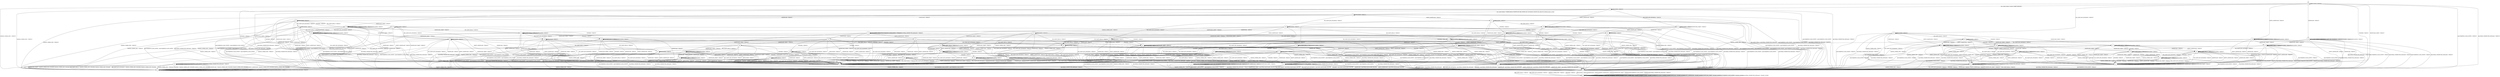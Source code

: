 digraph g {

	s0 [shape="circle" label="s0"];
	s1 [shape="circle" label="s1"];
	s2 [shape="circle" label="s2"];
	s3 [shape="circle" label="s3"];
	s4 [shape="circle" label="s4"];
	s5 [shape="circle" label="s5"];
	s6 [shape="circle" label="s6"];
	s7 [shape="circle" label="s7"];
	s8 [shape="circle" label="s8"];
	s9 [shape="circle" label="s9"];
	s10 [shape="circle" label="s10"];
	s11 [shape="circle" label="s11"];
	s12 [shape="circle" label="s12"];
	s13 [shape="circle" label="s13"];
	s14 [shape="circle" label="s14"];
	s15 [shape="circle" label="s15"];
	s16 [shape="circle" label="s16"];
	s17 [shape="circle" label="s17"];
	s18 [shape="circle" label="s18"];
	s19 [shape="circle" label="s19"];
	s20 [shape="circle" label="s20"];
	s21 [shape="circle" label="s21"];
	s22 [shape="circle" label="s22"];
	s23 [shape="circle" label="s23"];
	s24 [shape="circle" label="s24"];
	s25 [shape="circle" label="s25"];
	s26 [shape="circle" label="s26"];
	s27 [shape="circle" label="s27"];
	s28 [shape="circle" label="s28"];
	s29 [shape="circle" label="s29"];
	s30 [shape="circle" label="s30"];
	s31 [shape="circle" label="s31"];
	s32 [shape="circle" label="s32"];
	s33 [shape="circle" label="s33"];
	s34 [shape="circle" label="s34"];
	s35 [shape="circle" label="s35"];
	s36 [shape="circle" label="s36"];
	s37 [shape="circle" label="s37"];
	s38 [shape="circle" label="s38"];
	s39 [shape="circle" label="s39"];
	s40 [shape="circle" label="s40"];
	s41 [shape="circle" label="s41"];
	s42 [shape="circle" label="s42"];
	s43 [shape="circle" label="s43"];
	s44 [shape="circle" label="s44"];
	s45 [shape="circle" label="s45"];
	s46 [shape="circle" label="s46"];
	s47 [shape="circle" label="s47"];
	s48 [shape="circle" label="s48"];
	s49 [shape="circle" label="s49"];
	s50 [shape="circle" label="s50"];
	s51 [shape="circle" label="s51"];
	s52 [shape="circle" label="s52"];
	s53 [shape="circle" label="s53"];
	s54 [shape="circle" label="s54"];
	s55 [shape="circle" label="s55"];
	s56 [shape="circle" label="s56"];
	s57 [shape="circle" label="s57"];
	s58 [shape="circle" label="s58"];
	s59 [shape="circle" label="s59"];
	s60 [shape="circle" label="s60"];
	s61 [shape="circle" label="s61"];
	s62 [shape="circle" label="s62"];
	s63 [shape="circle" label="s63"];
	s0 -> s2 [label="DH_CLIENT_HELLO / HELLO_VERIFY_REQUEST"];
	s0 -> s26 [label="DH_CLIENT_KEY_EXCHANGE / TIMEOUT"];
	s0 -> s1 [label="CHANGE_CIPHER_SPEC / TIMEOUT"];
	s0 -> s19 [label="FINISHED / TIMEOUT"];
	s0 -> s0 [label="APPLICATION / TIMEOUT"];
	s0 -> s35 [label="CERTIFICATE / TIMEOUT"];
	s0 -> s30 [label="EMPTY_CERTIFICATE / TIMEOUT"];
	s0 -> s19 [label="CERTIFICATE_VERIFY / TIMEOUT"];
	s0 -> s5 [label="Alert(WARNING,CLOSE_NOTIFY) / TIMEOUT"];
	s0 -> s5 [label="Alert(FATAL,UNEXPECTED_MESSAGE) / TIMEOUT"];
	s1 -> s1 [label="DH_CLIENT_HELLO / TIMEOUT"];
	s1 -> s1 [label="DH_CLIENT_KEY_EXCHANGE / TIMEOUT"];
	s1 -> s1 [label="CHANGE_CIPHER_SPEC / TIMEOUT"];
	s1 -> s1 [label="FINISHED / TIMEOUT"];
	s1 -> s1 [label="APPLICATION / TIMEOUT"];
	s1 -> s1 [label="CERTIFICATE / TIMEOUT"];
	s1 -> s1 [label="EMPTY_CERTIFICATE / TIMEOUT"];
	s1 -> s1 [label="CERTIFICATE_VERIFY / TIMEOUT"];
	s1 -> s1 [label="Alert(WARNING,CLOSE_NOTIFY) / TIMEOUT"];
	s1 -> s1 [label="Alert(FATAL,UNEXPECTED_MESSAGE) / TIMEOUT"];
	s2 -> s3 [label="DH_CLIENT_HELLO / SERVER_HELLO,CERTIFICATE,DHE_SERVER_KEY_EXCHANGE,CERTIFICATE_REQUEST,SERVER_HELLO_DONE"];
	s2 -> s22 [label="DH_CLIENT_KEY_EXCHANGE / TIMEOUT"];
	s2 -> s1 [label="CHANGE_CIPHER_SPEC / TIMEOUT"];
	s2 -> s4 [label="FINISHED / TIMEOUT"];
	s2 -> s2 [label="APPLICATION / TIMEOUT"];
	s2 -> s24 [label="CERTIFICATE / TIMEOUT"];
	s2 -> s16 [label="EMPTY_CERTIFICATE / TIMEOUT"];
	s2 -> s4 [label="CERTIFICATE_VERIFY / TIMEOUT"];
	s2 -> s5 [label="Alert(WARNING,CLOSE_NOTIFY) / Alert(WARNING,CLOSE_NOTIFY)"];
	s2 -> s5 [label="Alert(FATAL,UNEXPECTED_MESSAGE) / TIMEOUT"];
	s3 -> s5 [label="DH_CLIENT_HELLO / Alert(FATAL,UNEXPECTED_MESSAGE)"];
	s3 -> s20 [label="DH_CLIENT_KEY_EXCHANGE / TIMEOUT"];
	s3 -> s1 [label="CHANGE_CIPHER_SPEC / TIMEOUT"];
	s3 -> s4 [label="FINISHED / TIMEOUT"];
	s3 -> s3 [label="APPLICATION / TIMEOUT"];
	s3 -> s7 [label="CERTIFICATE / TIMEOUT"];
	s3 -> s11 [label="EMPTY_CERTIFICATE / TIMEOUT"];
	s3 -> s4 [label="CERTIFICATE_VERIFY / TIMEOUT"];
	s3 -> s5 [label="Alert(WARNING,CLOSE_NOTIFY) / Alert(WARNING,CLOSE_NOTIFY)"];
	s3 -> s5 [label="Alert(FATAL,UNEXPECTED_MESSAGE) / TIMEOUT"];
	s4 -> s4 [label="DH_CLIENT_HELLO / TIMEOUT"];
	s4 -> s4 [label="DH_CLIENT_KEY_EXCHANGE / TIMEOUT"];
	s4 -> s1 [label="CHANGE_CIPHER_SPEC / TIMEOUT"];
	s4 -> s4 [label="FINISHED / TIMEOUT"];
	s4 -> s4 [label="APPLICATION / TIMEOUT"];
	s4 -> s4 [label="CERTIFICATE / TIMEOUT"];
	s4 -> s4 [label="EMPTY_CERTIFICATE / TIMEOUT"];
	s4 -> s4 [label="CERTIFICATE_VERIFY / TIMEOUT"];
	s4 -> s5 [label="Alert(WARNING,CLOSE_NOTIFY) / Alert(WARNING,CLOSE_NOTIFY)"];
	s4 -> s5 [label="Alert(FATAL,UNEXPECTED_MESSAGE) / TIMEOUT"];
	s5 -> s6 [label="DH_CLIENT_HELLO / TIMEOUT"];
	s5 -> s6 [label="DH_CLIENT_KEY_EXCHANGE / TIMEOUT"];
	s5 -> s6 [label="CHANGE_CIPHER_SPEC / TIMEOUT"];
	s5 -> s6 [label="FINISHED / TIMEOUT"];
	s5 -> s6 [label="APPLICATION / TIMEOUT"];
	s5 -> s6 [label="CERTIFICATE / TIMEOUT"];
	s5 -> s6 [label="EMPTY_CERTIFICATE / TIMEOUT"];
	s5 -> s6 [label="CERTIFICATE_VERIFY / TIMEOUT"];
	s5 -> s6 [label="Alert(WARNING,CLOSE_NOTIFY) / TIMEOUT"];
	s5 -> s6 [label="Alert(FATAL,UNEXPECTED_MESSAGE) / TIMEOUT"];
	s6 -> s6 [label="DH_CLIENT_HELLO / SOCKET_CLOSED"];
	s6 -> s6 [label="DH_CLIENT_KEY_EXCHANGE / SOCKET_CLOSED"];
	s6 -> s6 [label="CHANGE_CIPHER_SPEC / SOCKET_CLOSED"];
	s6 -> s6 [label="FINISHED / SOCKET_CLOSED"];
	s6 -> s6 [label="APPLICATION / SOCKET_CLOSED"];
	s6 -> s6 [label="CERTIFICATE / SOCKET_CLOSED"];
	s6 -> s6 [label="EMPTY_CERTIFICATE / SOCKET_CLOSED"];
	s6 -> s6 [label="CERTIFICATE_VERIFY / SOCKET_CLOSED"];
	s6 -> s6 [label="Alert(WARNING,CLOSE_NOTIFY) / SOCKET_CLOSED"];
	s6 -> s6 [label="Alert(FATAL,UNEXPECTED_MESSAGE) / SOCKET_CLOSED"];
	s7 -> s24 [label="DH_CLIENT_HELLO / TIMEOUT"];
	s7 -> s8 [label="DH_CLIENT_KEY_EXCHANGE / TIMEOUT"];
	s7 -> s1 [label="CHANGE_CIPHER_SPEC / TIMEOUT"];
	s7 -> s24 [label="FINISHED / TIMEOUT"];
	s7 -> s7 [label="APPLICATION / TIMEOUT"];
	s7 -> s4 [label="CERTIFICATE / TIMEOUT"];
	s7 -> s4 [label="EMPTY_CERTIFICATE / TIMEOUT"];
	s7 -> s18 [label="CERTIFICATE_VERIFY / TIMEOUT"];
	s7 -> s5 [label="Alert(WARNING,CLOSE_NOTIFY) / Alert(WARNING,CLOSE_NOTIFY)"];
	s7 -> s5 [label="Alert(FATAL,UNEXPECTED_MESSAGE) / TIMEOUT"];
	s8 -> s25 [label="DH_CLIENT_HELLO / TIMEOUT"];
	s8 -> s4 [label="DH_CLIENT_KEY_EXCHANGE / TIMEOUT"];
	s8 -> s1 [label="CHANGE_CIPHER_SPEC / TIMEOUT"];
	s8 -> s25 [label="FINISHED / TIMEOUT"];
	s8 -> s8 [label="APPLICATION / TIMEOUT"];
	s8 -> s4 [label="CERTIFICATE / TIMEOUT"];
	s8 -> s4 [label="EMPTY_CERTIFICATE / TIMEOUT"];
	s8 -> s9 [label="CERTIFICATE_VERIFY / TIMEOUT"];
	s8 -> s5 [label="Alert(WARNING,CLOSE_NOTIFY) / Alert(WARNING,CLOSE_NOTIFY)"];
	s8 -> s5 [label="Alert(FATAL,UNEXPECTED_MESSAGE) / TIMEOUT"];
	s9 -> s17 [label="DH_CLIENT_HELLO / TIMEOUT"];
	s9 -> s4 [label="DH_CLIENT_KEY_EXCHANGE / TIMEOUT"];
	s9 -> s10 [label="CHANGE_CIPHER_SPEC / TIMEOUT"];
	s9 -> s49 [label="FINISHED / TIMEOUT"];
	s9 -> s9 [label="APPLICATION / TIMEOUT"];
	s9 -> s4 [label="CERTIFICATE / TIMEOUT"];
	s9 -> s4 [label="EMPTY_CERTIFICATE / TIMEOUT"];
	s9 -> s4 [label="CERTIFICATE_VERIFY / TIMEOUT"];
	s9 -> s5 [label="Alert(WARNING,CLOSE_NOTIFY) / Alert(WARNING,CLOSE_NOTIFY)"];
	s9 -> s5 [label="Alert(FATAL,UNEXPECTED_MESSAGE) / TIMEOUT"];
	s10 -> s4 [label="DH_CLIENT_HELLO / TIMEOUT"];
	s10 -> s4 [label="DH_CLIENT_KEY_EXCHANGE / TIMEOUT"];
	s10 -> s1 [label="CHANGE_CIPHER_SPEC / TIMEOUT"];
	s10 -> s15 [label="FINISHED / CHANGE_CIPHER_SPEC,FINISHED,CHANGE_CIPHER_SPEC,FINISHED"];
	s10 -> s10 [label="APPLICATION / TIMEOUT"];
	s10 -> s4 [label="CERTIFICATE / TIMEOUT"];
	s10 -> s4 [label="EMPTY_CERTIFICATE / TIMEOUT"];
	s10 -> s4 [label="CERTIFICATE_VERIFY / TIMEOUT"];
	s10 -> s10 [label="Alert(WARNING,CLOSE_NOTIFY) / TIMEOUT"];
	s10 -> s10 [label="Alert(FATAL,UNEXPECTED_MESSAGE) / TIMEOUT"];
	s11 -> s16 [label="DH_CLIENT_HELLO / TIMEOUT"];
	s11 -> s31 [label="DH_CLIENT_KEY_EXCHANGE / TIMEOUT"];
	s11 -> s14 [label="CHANGE_CIPHER_SPEC / TIMEOUT"];
	s11 -> s39 [label="FINISHED / TIMEOUT"];
	s11 -> s11 [label="APPLICATION / TIMEOUT"];
	s11 -> s4 [label="CERTIFICATE / TIMEOUT"];
	s11 -> s4 [label="EMPTY_CERTIFICATE / TIMEOUT"];
	s11 -> s12 [label="CERTIFICATE_VERIFY / TIMEOUT"];
	s11 -> s5 [label="Alert(WARNING,CLOSE_NOTIFY) / Alert(WARNING,CLOSE_NOTIFY)"];
	s11 -> s5 [label="Alert(FATAL,UNEXPECTED_MESSAGE) / TIMEOUT"];
	s12 -> s12 [label="DH_CLIENT_HELLO / TIMEOUT"];
	s12 -> s61 [label="DH_CLIENT_KEY_EXCHANGE / TIMEOUT"];
	s12 -> s13 [label="CHANGE_CIPHER_SPEC / TIMEOUT"];
	s12 -> s54 [label="FINISHED / TIMEOUT"];
	s12 -> s12 [label="APPLICATION / TIMEOUT"];
	s12 -> s4 [label="CERTIFICATE / TIMEOUT"];
	s12 -> s4 [label="EMPTY_CERTIFICATE / TIMEOUT"];
	s12 -> s4 [label="CERTIFICATE_VERIFY / TIMEOUT"];
	s12 -> s5 [label="Alert(WARNING,CLOSE_NOTIFY) / Alert(WARNING,CLOSE_NOTIFY)"];
	s12 -> s5 [label="Alert(FATAL,UNEXPECTED_MESSAGE) / TIMEOUT"];
	s13 -> s5 [label="DH_CLIENT_HELLO / Alert(FATAL,HANDSHAKE_FAILURE)"];
	s13 -> s5 [label="DH_CLIENT_KEY_EXCHANGE / Alert(FATAL,HANDSHAKE_FAILURE)"];
	s13 -> s1 [label="CHANGE_CIPHER_SPEC / TIMEOUT"];
	s13 -> s5 [label="FINISHED / Alert(FATAL,HANDSHAKE_FAILURE)"];
	s13 -> s13 [label="APPLICATION / TIMEOUT"];
	s13 -> s5 [label="CERTIFICATE / Alert(FATAL,HANDSHAKE_FAILURE)"];
	s13 -> s5 [label="EMPTY_CERTIFICATE / Alert(FATAL,HANDSHAKE_FAILURE)"];
	s13 -> s5 [label="CERTIFICATE_VERIFY / Alert(FATAL,HANDSHAKE_FAILURE)"];
	s13 -> s13 [label="Alert(WARNING,CLOSE_NOTIFY) / TIMEOUT"];
	s13 -> s13 [label="Alert(FATAL,UNEXPECTED_MESSAGE) / TIMEOUT"];
	s14 -> s5 [label="DH_CLIENT_HELLO / Alert(FATAL,UNEXPECTED_MESSAGE)"];
	s14 -> s5 [label="DH_CLIENT_KEY_EXCHANGE / Alert(FATAL,UNEXPECTED_MESSAGE)"];
	s14 -> s1 [label="CHANGE_CIPHER_SPEC / TIMEOUT"];
	s14 -> s5 [label="FINISHED / Alert(FATAL,UNEXPECTED_MESSAGE)"];
	s14 -> s14 [label="APPLICATION / TIMEOUT"];
	s14 -> s5 [label="CERTIFICATE / Alert(FATAL,UNEXPECTED_MESSAGE)"];
	s14 -> s5 [label="EMPTY_CERTIFICATE / Alert(FATAL,UNEXPECTED_MESSAGE)"];
	s14 -> s5 [label="CERTIFICATE_VERIFY / Alert(FATAL,UNEXPECTED_MESSAGE)"];
	s14 -> s14 [label="Alert(WARNING,CLOSE_NOTIFY) / TIMEOUT"];
	s14 -> s14 [label="Alert(FATAL,UNEXPECTED_MESSAGE) / TIMEOUT"];
	s15 -> s15 [label="DH_CLIENT_HELLO / TIMEOUT"];
	s15 -> s15 [label="DH_CLIENT_KEY_EXCHANGE / TIMEOUT"];
	s15 -> s1 [label="CHANGE_CIPHER_SPEC / TIMEOUT"];
	s15 -> s15 [label="FINISHED / TIMEOUT"];
	s15 -> s5 [label="APPLICATION / APPLICATION"];
	s15 -> s15 [label="CERTIFICATE / TIMEOUT"];
	s15 -> s15 [label="EMPTY_CERTIFICATE / TIMEOUT"];
	s15 -> s15 [label="CERTIFICATE_VERIFY / TIMEOUT"];
	s15 -> s5 [label="Alert(WARNING,CLOSE_NOTIFY) / TIMEOUT"];
	s15 -> s5 [label="Alert(FATAL,UNEXPECTED_MESSAGE) / TIMEOUT"];
	s16 -> s16 [label="DH_CLIENT_HELLO / TIMEOUT"];
	s16 -> s52 [label="DH_CLIENT_KEY_EXCHANGE / TIMEOUT"];
	s16 -> s14 [label="CHANGE_CIPHER_SPEC / TIMEOUT"];
	s16 -> s39 [label="FINISHED / TIMEOUT"];
	s16 -> s16 [label="APPLICATION / TIMEOUT"];
	s16 -> s4 [label="CERTIFICATE / TIMEOUT"];
	s16 -> s4 [label="EMPTY_CERTIFICATE / TIMEOUT"];
	s16 -> s42 [label="CERTIFICATE_VERIFY / TIMEOUT"];
	s16 -> s5 [label="Alert(WARNING,CLOSE_NOTIFY) / Alert(WARNING,CLOSE_NOTIFY)"];
	s16 -> s5 [label="Alert(FATAL,UNEXPECTED_MESSAGE) / TIMEOUT"];
	s17 -> s4 [label="DH_CLIENT_HELLO / TIMEOUT"];
	s17 -> s4 [label="DH_CLIENT_KEY_EXCHANGE / TIMEOUT"];
	s17 -> s14 [label="CHANGE_CIPHER_SPEC / TIMEOUT"];
	s17 -> s45 [label="FINISHED / TIMEOUT"];
	s17 -> s17 [label="APPLICATION / TIMEOUT"];
	s17 -> s4 [label="CERTIFICATE / TIMEOUT"];
	s17 -> s4 [label="EMPTY_CERTIFICATE / TIMEOUT"];
	s17 -> s4 [label="CERTIFICATE_VERIFY / TIMEOUT"];
	s17 -> s5 [label="Alert(WARNING,CLOSE_NOTIFY) / Alert(WARNING,CLOSE_NOTIFY)"];
	s17 -> s5 [label="Alert(FATAL,UNEXPECTED_MESSAGE) / TIMEOUT"];
	s18 -> s42 [label="DH_CLIENT_HELLO / TIMEOUT"];
	s18 -> s9 [label="DH_CLIENT_KEY_EXCHANGE / TIMEOUT"];
	s18 -> s14 [label="CHANGE_CIPHER_SPEC / TIMEOUT"];
	s18 -> s63 [label="FINISHED / TIMEOUT"];
	s18 -> s18 [label="APPLICATION / TIMEOUT"];
	s18 -> s4 [label="CERTIFICATE / TIMEOUT"];
	s18 -> s4 [label="EMPTY_CERTIFICATE / TIMEOUT"];
	s18 -> s4 [label="CERTIFICATE_VERIFY / TIMEOUT"];
	s18 -> s5 [label="Alert(WARNING,CLOSE_NOTIFY) / Alert(WARNING,CLOSE_NOTIFY)"];
	s18 -> s5 [label="Alert(FATAL,UNEXPECTED_MESSAGE) / TIMEOUT"];
	s19 -> s19 [label="DH_CLIENT_HELLO / TIMEOUT"];
	s19 -> s19 [label="DH_CLIENT_KEY_EXCHANGE / TIMEOUT"];
	s19 -> s1 [label="CHANGE_CIPHER_SPEC / TIMEOUT"];
	s19 -> s19 [label="FINISHED / TIMEOUT"];
	s19 -> s19 [label="APPLICATION / TIMEOUT"];
	s19 -> s19 [label="CERTIFICATE / TIMEOUT"];
	s19 -> s19 [label="EMPTY_CERTIFICATE / TIMEOUT"];
	s19 -> s19 [label="CERTIFICATE_VERIFY / TIMEOUT"];
	s19 -> s5 [label="Alert(WARNING,CLOSE_NOTIFY) / TIMEOUT"];
	s19 -> s5 [label="Alert(FATAL,UNEXPECTED_MESSAGE) / TIMEOUT"];
	s20 -> s29 [label="DH_CLIENT_HELLO / TIMEOUT"];
	s20 -> s4 [label="DH_CLIENT_KEY_EXCHANGE / TIMEOUT"];
	s20 -> s21 [label="CHANGE_CIPHER_SPEC / TIMEOUT"];
	s20 -> s34 [label="FINISHED / TIMEOUT"];
	s20 -> s20 [label="APPLICATION / TIMEOUT"];
	s20 -> s32 [label="CERTIFICATE / TIMEOUT"];
	s20 -> s31 [label="EMPTY_CERTIFICATE / TIMEOUT"];
	s20 -> s44 [label="CERTIFICATE_VERIFY / TIMEOUT"];
	s20 -> s5 [label="Alert(WARNING,CLOSE_NOTIFY) / Alert(WARNING,CLOSE_NOTIFY)"];
	s20 -> s5 [label="Alert(FATAL,UNEXPECTED_MESSAGE) / TIMEOUT"];
	s21 -> s29 [label="DH_CLIENT_HELLO / TIMEOUT"];
	s21 -> s4 [label="DH_CLIENT_KEY_EXCHANGE / TIMEOUT"];
	s21 -> s1 [label="CHANGE_CIPHER_SPEC / TIMEOUT"];
	s21 -> s15 [label="FINISHED / CHANGE_CIPHER_SPEC,FINISHED,CHANGE_CIPHER_SPEC,FINISHED"];
	s21 -> s21 [label="APPLICATION / TIMEOUT"];
	s21 -> s55 [label="CERTIFICATE / TIMEOUT"];
	s21 -> s33 [label="EMPTY_CERTIFICATE / TIMEOUT"];
	s21 -> s23 [label="CERTIFICATE_VERIFY / TIMEOUT"];
	s21 -> s21 [label="Alert(WARNING,CLOSE_NOTIFY) / TIMEOUT"];
	s21 -> s21 [label="Alert(FATAL,UNEXPECTED_MESSAGE) / TIMEOUT"];
	s22 -> s29 [label="DH_CLIENT_HELLO / TIMEOUT"];
	s22 -> s4 [label="DH_CLIENT_KEY_EXCHANGE / TIMEOUT"];
	s22 -> s14 [label="CHANGE_CIPHER_SPEC / TIMEOUT"];
	s22 -> s34 [label="FINISHED / TIMEOUT"];
	s22 -> s22 [label="APPLICATION / TIMEOUT"];
	s22 -> s52 [label="CERTIFICATE / TIMEOUT"];
	s22 -> s52 [label="EMPTY_CERTIFICATE / TIMEOUT"];
	s22 -> s22 [label="CERTIFICATE_VERIFY / TIMEOUT"];
	s22 -> s5 [label="Alert(WARNING,CLOSE_NOTIFY) / Alert(WARNING,CLOSE_NOTIFY)"];
	s22 -> s5 [label="Alert(FATAL,UNEXPECTED_MESSAGE) / TIMEOUT"];
	s23 -> s23 [label="DH_CLIENT_HELLO / TIMEOUT"];
	s23 -> s4 [label="DH_CLIENT_KEY_EXCHANGE / TIMEOUT"];
	s23 -> s13 [label="CHANGE_CIPHER_SPEC / TIMEOUT"];
	s23 -> s23 [label="FINISHED / TIMEOUT"];
	s23 -> s4 [label="APPLICATION / TIMEOUT"];
	s23 -> s46 [label="CERTIFICATE / TIMEOUT"];
	s23 -> s46 [label="EMPTY_CERTIFICATE / TIMEOUT"];
	s23 -> s4 [label="CERTIFICATE_VERIFY / TIMEOUT"];
	s23 -> s5 [label="Alert(WARNING,CLOSE_NOTIFY) / Alert(WARNING,CLOSE_NOTIFY)"];
	s23 -> s5 [label="Alert(FATAL,UNEXPECTED_MESSAGE) / TIMEOUT"];
	s24 -> s24 [label="DH_CLIENT_HELLO / TIMEOUT"];
	s24 -> s25 [label="DH_CLIENT_KEY_EXCHANGE / TIMEOUT"];
	s24 -> s1 [label="CHANGE_CIPHER_SPEC / TIMEOUT"];
	s24 -> s24 [label="FINISHED / TIMEOUT"];
	s24 -> s24 [label="APPLICATION / TIMEOUT"];
	s24 -> s4 [label="CERTIFICATE / TIMEOUT"];
	s24 -> s4 [label="EMPTY_CERTIFICATE / TIMEOUT"];
	s24 -> s42 [label="CERTIFICATE_VERIFY / TIMEOUT"];
	s24 -> s5 [label="Alert(WARNING,CLOSE_NOTIFY) / Alert(WARNING,CLOSE_NOTIFY)"];
	s24 -> s5 [label="Alert(FATAL,UNEXPECTED_MESSAGE) / TIMEOUT"];
	s25 -> s25 [label="DH_CLIENT_HELLO / TIMEOUT"];
	s25 -> s4 [label="DH_CLIENT_KEY_EXCHANGE / TIMEOUT"];
	s25 -> s1 [label="CHANGE_CIPHER_SPEC / TIMEOUT"];
	s25 -> s25 [label="FINISHED / TIMEOUT"];
	s25 -> s25 [label="APPLICATION / TIMEOUT"];
	s25 -> s4 [label="CERTIFICATE / TIMEOUT"];
	s25 -> s4 [label="EMPTY_CERTIFICATE / TIMEOUT"];
	s25 -> s43 [label="CERTIFICATE_VERIFY / TIMEOUT"];
	s25 -> s5 [label="Alert(WARNING,CLOSE_NOTIFY) / Alert(WARNING,CLOSE_NOTIFY)"];
	s25 -> s5 [label="Alert(FATAL,UNEXPECTED_MESSAGE) / TIMEOUT"];
	s26 -> s62 [label="DH_CLIENT_HELLO / TIMEOUT"];
	s26 -> s19 [label="DH_CLIENT_KEY_EXCHANGE / TIMEOUT"];
	s26 -> s28 [label="CHANGE_CIPHER_SPEC / TIMEOUT"];
	s26 -> s38 [label="FINISHED / TIMEOUT"];
	s26 -> s26 [label="APPLICATION / TIMEOUT"];
	s26 -> s60 [label="CERTIFICATE / TIMEOUT"];
	s26 -> s60 [label="EMPTY_CERTIFICATE / TIMEOUT"];
	s26 -> s27 [label="CERTIFICATE_VERIFY / TIMEOUT"];
	s26 -> s5 [label="Alert(WARNING,CLOSE_NOTIFY) / TIMEOUT"];
	s26 -> s5 [label="Alert(FATAL,UNEXPECTED_MESSAGE) / TIMEOUT"];
	s27 -> s27 [label="DH_CLIENT_HELLO / TIMEOUT"];
	s27 -> s19 [label="DH_CLIENT_KEY_EXCHANGE / TIMEOUT"];
	s27 -> s28 [label="CHANGE_CIPHER_SPEC / TIMEOUT"];
	s27 -> s47 [label="FINISHED / TIMEOUT"];
	s27 -> s27 [label="APPLICATION / TIMEOUT"];
	s27 -> s53 [label="CERTIFICATE / TIMEOUT"];
	s27 -> s53 [label="EMPTY_CERTIFICATE / TIMEOUT"];
	s27 -> s19 [label="CERTIFICATE_VERIFY / TIMEOUT"];
	s27 -> s5 [label="Alert(WARNING,CLOSE_NOTIFY) / TIMEOUT"];
	s27 -> s5 [label="Alert(FATAL,UNEXPECTED_MESSAGE) / TIMEOUT"];
	s28 -> s5 [label="DH_CLIENT_HELLO / TIMEOUT"];
	s28 -> s5 [label="DH_CLIENT_KEY_EXCHANGE / TIMEOUT"];
	s28 -> s1 [label="CHANGE_CIPHER_SPEC / TIMEOUT"];
	s28 -> s5 [label="FINISHED / TIMEOUT"];
	s28 -> s28 [label="APPLICATION / TIMEOUT"];
	s28 -> s5 [label="CERTIFICATE / TIMEOUT"];
	s28 -> s5 [label="EMPTY_CERTIFICATE / TIMEOUT"];
	s28 -> s5 [label="CERTIFICATE_VERIFY / TIMEOUT"];
	s28 -> s28 [label="Alert(WARNING,CLOSE_NOTIFY) / TIMEOUT"];
	s28 -> s28 [label="Alert(FATAL,UNEXPECTED_MESSAGE) / TIMEOUT"];
	s29 -> s4 [label="DH_CLIENT_HELLO / TIMEOUT"];
	s29 -> s4 [label="DH_CLIENT_KEY_EXCHANGE / TIMEOUT"];
	s29 -> s14 [label="CHANGE_CIPHER_SPEC / TIMEOUT"];
	s29 -> s58 [label="FINISHED / TIMEOUT"];
	s29 -> s29 [label="APPLICATION / TIMEOUT"];
	s29 -> s50 [label="CERTIFICATE / TIMEOUT"];
	s29 -> s50 [label="EMPTY_CERTIFICATE / TIMEOUT"];
	s29 -> s29 [label="CERTIFICATE_VERIFY / TIMEOUT"];
	s29 -> s5 [label="Alert(WARNING,CLOSE_NOTIFY) / Alert(WARNING,CLOSE_NOTIFY)"];
	s29 -> s5 [label="Alert(FATAL,UNEXPECTED_MESSAGE) / TIMEOUT"];
	s30 -> s30 [label="DH_CLIENT_HELLO / TIMEOUT"];
	s30 -> s60 [label="DH_CLIENT_KEY_EXCHANGE / TIMEOUT"];
	s30 -> s28 [label="CHANGE_CIPHER_SPEC / TIMEOUT"];
	s30 -> s30 [label="FINISHED / TIMEOUT"];
	s30 -> s30 [label="APPLICATION / TIMEOUT"];
	s30 -> s19 [label="CERTIFICATE / TIMEOUT"];
	s30 -> s19 [label="EMPTY_CERTIFICATE / TIMEOUT"];
	s30 -> s41 [label="CERTIFICATE_VERIFY / TIMEOUT"];
	s30 -> s5 [label="Alert(WARNING,CLOSE_NOTIFY) / TIMEOUT"];
	s30 -> s5 [label="Alert(FATAL,UNEXPECTED_MESSAGE) / TIMEOUT"];
	s31 -> s50 [label="DH_CLIENT_HELLO / TIMEOUT"];
	s31 -> s4 [label="DH_CLIENT_KEY_EXCHANGE / TIMEOUT"];
	s31 -> s10 [label="CHANGE_CIPHER_SPEC / TIMEOUT"];
	s31 -> s49 [label="FINISHED / TIMEOUT"];
	s31 -> s31 [label="APPLICATION / TIMEOUT"];
	s31 -> s4 [label="CERTIFICATE / TIMEOUT"];
	s31 -> s4 [label="EMPTY_CERTIFICATE / TIMEOUT"];
	s31 -> s61 [label="CERTIFICATE_VERIFY / TIMEOUT"];
	s31 -> s5 [label="Alert(WARNING,CLOSE_NOTIFY) / Alert(WARNING,CLOSE_NOTIFY)"];
	s31 -> s5 [label="Alert(FATAL,UNEXPECTED_MESSAGE) / TIMEOUT"];
	s32 -> s50 [label="DH_CLIENT_HELLO / TIMEOUT"];
	s32 -> s4 [label="DH_CLIENT_KEY_EXCHANGE / TIMEOUT"];
	s32 -> s10 [label="CHANGE_CIPHER_SPEC / TIMEOUT"];
	s32 -> s49 [label="FINISHED / TIMEOUT"];
	s32 -> s32 [label="APPLICATION / TIMEOUT"];
	s32 -> s4 [label="CERTIFICATE / TIMEOUT"];
	s32 -> s4 [label="EMPTY_CERTIFICATE / TIMEOUT"];
	s32 -> s9 [label="CERTIFICATE_VERIFY / TIMEOUT"];
	s32 -> s5 [label="Alert(WARNING,CLOSE_NOTIFY) / Alert(WARNING,CLOSE_NOTIFY)"];
	s32 -> s5 [label="Alert(FATAL,UNEXPECTED_MESSAGE) / TIMEOUT"];
	s33 -> s50 [label="DH_CLIENT_HELLO / TIMEOUT"];
	s33 -> s4 [label="DH_CLIENT_KEY_EXCHANGE / TIMEOUT"];
	s33 -> s14 [label="CHANGE_CIPHER_SPEC / TIMEOUT"];
	s33 -> s36 [label="FINISHED / TIMEOUT"];
	s33 -> s4 [label="APPLICATION / TIMEOUT"];
	s33 -> s4 [label="CERTIFICATE / TIMEOUT"];
	s33 -> s4 [label="EMPTY_CERTIFICATE / TIMEOUT"];
	s33 -> s46 [label="CERTIFICATE_VERIFY / TIMEOUT"];
	s33 -> s5 [label="Alert(WARNING,CLOSE_NOTIFY) / Alert(WARNING,CLOSE_NOTIFY)"];
	s33 -> s5 [label="Alert(FATAL,UNEXPECTED_MESSAGE) / TIMEOUT"];
	s34 -> s58 [label="DH_CLIENT_HELLO / TIMEOUT"];
	s34 -> s4 [label="DH_CLIENT_KEY_EXCHANGE / TIMEOUT"];
	s34 -> s14 [label="CHANGE_CIPHER_SPEC / TIMEOUT"];
	s34 -> s4 [label="FINISHED / TIMEOUT"];
	s34 -> s34 [label="APPLICATION / TIMEOUT"];
	s34 -> s49 [label="CERTIFICATE / TIMEOUT"];
	s34 -> s49 [label="EMPTY_CERTIFICATE / TIMEOUT"];
	s34 -> s34 [label="CERTIFICATE_VERIFY / TIMEOUT"];
	s34 -> s5 [label="Alert(WARNING,CLOSE_NOTIFY) / Alert(WARNING,CLOSE_NOTIFY)"];
	s34 -> s5 [label="Alert(FATAL,UNEXPECTED_MESSAGE) / TIMEOUT"];
	s35 -> s35 [label="DH_CLIENT_HELLO / TIMEOUT"];
	s35 -> s35 [label="DH_CLIENT_KEY_EXCHANGE / TIMEOUT"];
	s35 -> s1 [label="CHANGE_CIPHER_SPEC / TIMEOUT"];
	s35 -> s35 [label="FINISHED / TIMEOUT"];
	s35 -> s35 [label="APPLICATION / TIMEOUT"];
	s35 -> s19 [label="CERTIFICATE / TIMEOUT"];
	s35 -> s19 [label="EMPTY_CERTIFICATE / TIMEOUT"];
	s35 -> s41 [label="CERTIFICATE_VERIFY / TIMEOUT"];
	s35 -> s5 [label="Alert(WARNING,CLOSE_NOTIFY) / TIMEOUT"];
	s35 -> s5 [label="Alert(FATAL,UNEXPECTED_MESSAGE) / TIMEOUT"];
	s36 -> s36 [label="DH_CLIENT_HELLO / TIMEOUT"];
	s36 -> s4 [label="DH_CLIENT_KEY_EXCHANGE / TIMEOUT"];
	s36 -> s37 [label="CHANGE_CIPHER_SPEC / TIMEOUT"];
	s36 -> s4 [label="FINISHED / TIMEOUT"];
	s36 -> s4 [label="APPLICATION / TIMEOUT"];
	s36 -> s4 [label="CERTIFICATE / TIMEOUT"];
	s36 -> s4 [label="EMPTY_CERTIFICATE / TIMEOUT"];
	s36 -> s40 [label="CERTIFICATE_VERIFY / TIMEOUT"];
	s36 -> s5 [label="Alert(WARNING,CLOSE_NOTIFY) / Alert(WARNING,CLOSE_NOTIFY)"];
	s36 -> s5 [label="Alert(FATAL,UNEXPECTED_MESSAGE) / TIMEOUT"];
	s37 -> s1 [label="DH_CLIENT_HELLO / CHANGE_CIPHER_SPEC,FINISHED,CHANGE_CIPHER_SPEC,FINISHED"];
	s37 -> s1 [label="DH_CLIENT_KEY_EXCHANGE / CHANGE_CIPHER_SPEC,FINISHED,CHANGE_CIPHER_SPEC,FINISHED"];
	s37 -> s1 [label="CHANGE_CIPHER_SPEC / TIMEOUT"];
	s37 -> s1 [label="FINISHED / CHANGE_CIPHER_SPEC,FINISHED,CHANGE_CIPHER_SPEC,FINISHED"];
	s37 -> s37 [label="APPLICATION / TIMEOUT"];
	s37 -> s1 [label="CERTIFICATE / CHANGE_CIPHER_SPEC,FINISHED,CHANGE_CIPHER_SPEC,FINISHED"];
	s37 -> s1 [label="EMPTY_CERTIFICATE / CHANGE_CIPHER_SPEC,FINISHED,CHANGE_CIPHER_SPEC,FINISHED"];
	s37 -> s1 [label="CERTIFICATE_VERIFY / CHANGE_CIPHER_SPEC,FINISHED,CHANGE_CIPHER_SPEC,FINISHED"];
	s37 -> s37 [label="Alert(WARNING,CLOSE_NOTIFY) / TIMEOUT"];
	s37 -> s37 [label="Alert(FATAL,UNEXPECTED_MESSAGE) / TIMEOUT"];
	s38 -> s38 [label="DH_CLIENT_HELLO / TIMEOUT"];
	s38 -> s19 [label="DH_CLIENT_KEY_EXCHANGE / TIMEOUT"];
	s38 -> s28 [label="CHANGE_CIPHER_SPEC / TIMEOUT"];
	s38 -> s19 [label="FINISHED / TIMEOUT"];
	s38 -> s38 [label="APPLICATION / TIMEOUT"];
	s38 -> s48 [label="CERTIFICATE / TIMEOUT"];
	s38 -> s48 [label="EMPTY_CERTIFICATE / TIMEOUT"];
	s38 -> s47 [label="CERTIFICATE_VERIFY / TIMEOUT"];
	s38 -> s5 [label="Alert(WARNING,CLOSE_NOTIFY) / TIMEOUT"];
	s38 -> s5 [label="Alert(FATAL,UNEXPECTED_MESSAGE) / TIMEOUT"];
	s39 -> s39 [label="DH_CLIENT_HELLO / TIMEOUT"];
	s39 -> s49 [label="DH_CLIENT_KEY_EXCHANGE / TIMEOUT"];
	s39 -> s14 [label="CHANGE_CIPHER_SPEC / TIMEOUT"];
	s39 -> s4 [label="FINISHED / TIMEOUT"];
	s39 -> s39 [label="APPLICATION / TIMEOUT"];
	s39 -> s4 [label="CERTIFICATE / TIMEOUT"];
	s39 -> s4 [label="EMPTY_CERTIFICATE / TIMEOUT"];
	s39 -> s63 [label="CERTIFICATE_VERIFY / TIMEOUT"];
	s39 -> s5 [label="Alert(WARNING,CLOSE_NOTIFY) / Alert(WARNING,CLOSE_NOTIFY)"];
	s39 -> s5 [label="Alert(FATAL,UNEXPECTED_MESSAGE) / TIMEOUT"];
	s40 -> s40 [label="DH_CLIENT_HELLO / TIMEOUT"];
	s40 -> s4 [label="DH_CLIENT_KEY_EXCHANGE / TIMEOUT"];
	s40 -> s37 [label="CHANGE_CIPHER_SPEC / TIMEOUT"];
	s40 -> s4 [label="FINISHED / TIMEOUT"];
	s40 -> s4 [label="APPLICATION / TIMEOUT"];
	s40 -> s4 [label="CERTIFICATE / TIMEOUT"];
	s40 -> s4 [label="EMPTY_CERTIFICATE / TIMEOUT"];
	s40 -> s4 [label="CERTIFICATE_VERIFY / TIMEOUT"];
	s40 -> s5 [label="Alert(WARNING,CLOSE_NOTIFY) / Alert(WARNING,CLOSE_NOTIFY)"];
	s40 -> s5 [label="Alert(FATAL,UNEXPECTED_MESSAGE) / TIMEOUT"];
	s41 -> s41 [label="DH_CLIENT_HELLO / TIMEOUT"];
	s41 -> s53 [label="DH_CLIENT_KEY_EXCHANGE / TIMEOUT"];
	s41 -> s28 [label="CHANGE_CIPHER_SPEC / TIMEOUT"];
	s41 -> s41 [label="FINISHED / TIMEOUT"];
	s41 -> s41 [label="APPLICATION / TIMEOUT"];
	s41 -> s19 [label="CERTIFICATE / TIMEOUT"];
	s41 -> s19 [label="EMPTY_CERTIFICATE / TIMEOUT"];
	s41 -> s19 [label="CERTIFICATE_VERIFY / TIMEOUT"];
	s41 -> s5 [label="Alert(WARNING,CLOSE_NOTIFY) / TIMEOUT"];
	s41 -> s5 [label="Alert(FATAL,UNEXPECTED_MESSAGE) / TIMEOUT"];
	s42 -> s42 [label="DH_CLIENT_HELLO / TIMEOUT"];
	s42 -> s43 [label="DH_CLIENT_KEY_EXCHANGE / TIMEOUT"];
	s42 -> s14 [label="CHANGE_CIPHER_SPEC / TIMEOUT"];
	s42 -> s63 [label="FINISHED / TIMEOUT"];
	s42 -> s42 [label="APPLICATION / TIMEOUT"];
	s42 -> s4 [label="CERTIFICATE / TIMEOUT"];
	s42 -> s4 [label="EMPTY_CERTIFICATE / TIMEOUT"];
	s42 -> s4 [label="CERTIFICATE_VERIFY / TIMEOUT"];
	s42 -> s5 [label="Alert(WARNING,CLOSE_NOTIFY) / Alert(WARNING,CLOSE_NOTIFY)"];
	s42 -> s5 [label="Alert(FATAL,UNEXPECTED_MESSAGE) / TIMEOUT"];
	s43 -> s17 [label="DH_CLIENT_HELLO / TIMEOUT"];
	s43 -> s4 [label="DH_CLIENT_KEY_EXCHANGE / TIMEOUT"];
	s43 -> s14 [label="CHANGE_CIPHER_SPEC / TIMEOUT"];
	s43 -> s49 [label="FINISHED / TIMEOUT"];
	s43 -> s43 [label="APPLICATION / TIMEOUT"];
	s43 -> s4 [label="CERTIFICATE / TIMEOUT"];
	s43 -> s4 [label="EMPTY_CERTIFICATE / TIMEOUT"];
	s43 -> s4 [label="CERTIFICATE_VERIFY / TIMEOUT"];
	s43 -> s5 [label="Alert(WARNING,CLOSE_NOTIFY) / Alert(WARNING,CLOSE_NOTIFY)"];
	s43 -> s5 [label="Alert(FATAL,UNEXPECTED_MESSAGE) / TIMEOUT"];
	s44 -> s44 [label="DH_CLIENT_HELLO / TIMEOUT"];
	s44 -> s4 [label="DH_CLIENT_KEY_EXCHANGE / TIMEOUT"];
	s44 -> s13 [label="CHANGE_CIPHER_SPEC / TIMEOUT"];
	s44 -> s59 [label="FINISHED / TIMEOUT"];
	s44 -> s44 [label="APPLICATION / TIMEOUT"];
	s44 -> s61 [label="CERTIFICATE / TIMEOUT"];
	s44 -> s61 [label="EMPTY_CERTIFICATE / TIMEOUT"];
	s44 -> s4 [label="CERTIFICATE_VERIFY / TIMEOUT"];
	s44 -> s5 [label="Alert(WARNING,CLOSE_NOTIFY) / Alert(WARNING,CLOSE_NOTIFY)"];
	s44 -> s5 [label="Alert(FATAL,UNEXPECTED_MESSAGE) / TIMEOUT"];
	s45 -> s4 [label="DH_CLIENT_HELLO / TIMEOUT"];
	s45 -> s4 [label="DH_CLIENT_KEY_EXCHANGE / TIMEOUT"];
	s45 -> s14 [label="CHANGE_CIPHER_SPEC / TIMEOUT"];
	s45 -> s4 [label="FINISHED / TIMEOUT"];
	s45 -> s45 [label="APPLICATION / TIMEOUT"];
	s45 -> s4 [label="CERTIFICATE / TIMEOUT"];
	s45 -> s4 [label="EMPTY_CERTIFICATE / TIMEOUT"];
	s45 -> s4 [label="CERTIFICATE_VERIFY / TIMEOUT"];
	s45 -> s5 [label="Alert(WARNING,CLOSE_NOTIFY) / Alert(WARNING,CLOSE_NOTIFY)"];
	s45 -> s5 [label="Alert(FATAL,UNEXPECTED_MESSAGE) / TIMEOUT"];
	s46 -> s46 [label="DH_CLIENT_HELLO / TIMEOUT"];
	s46 -> s4 [label="DH_CLIENT_KEY_EXCHANGE / TIMEOUT"];
	s46 -> s13 [label="CHANGE_CIPHER_SPEC / TIMEOUT"];
	s46 -> s46 [label="FINISHED / TIMEOUT"];
	s46 -> s4 [label="APPLICATION / TIMEOUT"];
	s46 -> s4 [label="CERTIFICATE / TIMEOUT"];
	s46 -> s4 [label="EMPTY_CERTIFICATE / TIMEOUT"];
	s46 -> s4 [label="CERTIFICATE_VERIFY / TIMEOUT"];
	s46 -> s5 [label="Alert(WARNING,CLOSE_NOTIFY) / Alert(WARNING,CLOSE_NOTIFY)"];
	s46 -> s5 [label="Alert(FATAL,UNEXPECTED_MESSAGE) / TIMEOUT"];
	s47 -> s47 [label="DH_CLIENT_HELLO / TIMEOUT"];
	s47 -> s19 [label="DH_CLIENT_KEY_EXCHANGE / TIMEOUT"];
	s47 -> s28 [label="CHANGE_CIPHER_SPEC / TIMEOUT"];
	s47 -> s19 [label="FINISHED / TIMEOUT"];
	s47 -> s47 [label="APPLICATION / TIMEOUT"];
	s47 -> s57 [label="CERTIFICATE / TIMEOUT"];
	s47 -> s57 [label="EMPTY_CERTIFICATE / TIMEOUT"];
	s47 -> s19 [label="CERTIFICATE_VERIFY / TIMEOUT"];
	s47 -> s5 [label="Alert(WARNING,CLOSE_NOTIFY) / TIMEOUT"];
	s47 -> s5 [label="Alert(FATAL,UNEXPECTED_MESSAGE) / TIMEOUT"];
	s48 -> s48 [label="DH_CLIENT_HELLO / TIMEOUT"];
	s48 -> s19 [label="DH_CLIENT_KEY_EXCHANGE / TIMEOUT"];
	s48 -> s28 [label="CHANGE_CIPHER_SPEC / TIMEOUT"];
	s48 -> s19 [label="FINISHED / TIMEOUT"];
	s48 -> s48 [label="APPLICATION / TIMEOUT"];
	s48 -> s19 [label="CERTIFICATE / TIMEOUT"];
	s48 -> s19 [label="EMPTY_CERTIFICATE / TIMEOUT"];
	s48 -> s57 [label="CERTIFICATE_VERIFY / TIMEOUT"];
	s48 -> s5 [label="Alert(WARNING,CLOSE_NOTIFY) / TIMEOUT"];
	s48 -> s5 [label="Alert(FATAL,UNEXPECTED_MESSAGE) / TIMEOUT"];
	s49 -> s51 [label="DH_CLIENT_HELLO / TIMEOUT"];
	s49 -> s4 [label="DH_CLIENT_KEY_EXCHANGE / TIMEOUT"];
	s49 -> s14 [label="CHANGE_CIPHER_SPEC / TIMEOUT"];
	s49 -> s4 [label="FINISHED / TIMEOUT"];
	s49 -> s49 [label="APPLICATION / TIMEOUT"];
	s49 -> s4 [label="CERTIFICATE / TIMEOUT"];
	s49 -> s4 [label="EMPTY_CERTIFICATE / TIMEOUT"];
	s49 -> s49 [label="CERTIFICATE_VERIFY / TIMEOUT"];
	s49 -> s5 [label="Alert(WARNING,CLOSE_NOTIFY) / Alert(WARNING,CLOSE_NOTIFY)"];
	s49 -> s5 [label="Alert(FATAL,UNEXPECTED_MESSAGE) / TIMEOUT"];
	s50 -> s4 [label="DH_CLIENT_HELLO / TIMEOUT"];
	s50 -> s4 [label="DH_CLIENT_KEY_EXCHANGE / TIMEOUT"];
	s50 -> s14 [label="CHANGE_CIPHER_SPEC / TIMEOUT"];
	s50 -> s51 [label="FINISHED / TIMEOUT"];
	s50 -> s50 [label="APPLICATION / TIMEOUT"];
	s50 -> s4 [label="CERTIFICATE / TIMEOUT"];
	s50 -> s4 [label="EMPTY_CERTIFICATE / TIMEOUT"];
	s50 -> s17 [label="CERTIFICATE_VERIFY / TIMEOUT"];
	s50 -> s5 [label="Alert(WARNING,CLOSE_NOTIFY) / Alert(WARNING,CLOSE_NOTIFY)"];
	s50 -> s5 [label="Alert(FATAL,UNEXPECTED_MESSAGE) / TIMEOUT"];
	s51 -> s4 [label="DH_CLIENT_HELLO / TIMEOUT"];
	s51 -> s4 [label="DH_CLIENT_KEY_EXCHANGE / TIMEOUT"];
	s51 -> s14 [label="CHANGE_CIPHER_SPEC / TIMEOUT"];
	s51 -> s4 [label="FINISHED / TIMEOUT"];
	s51 -> s51 [label="APPLICATION / TIMEOUT"];
	s51 -> s4 [label="CERTIFICATE / TIMEOUT"];
	s51 -> s4 [label="EMPTY_CERTIFICATE / TIMEOUT"];
	s51 -> s45 [label="CERTIFICATE_VERIFY / TIMEOUT"];
	s51 -> s5 [label="Alert(WARNING,CLOSE_NOTIFY) / Alert(WARNING,CLOSE_NOTIFY)"];
	s51 -> s5 [label="Alert(FATAL,UNEXPECTED_MESSAGE) / TIMEOUT"];
	s52 -> s50 [label="DH_CLIENT_HELLO / TIMEOUT"];
	s52 -> s4 [label="DH_CLIENT_KEY_EXCHANGE / TIMEOUT"];
	s52 -> s14 [label="CHANGE_CIPHER_SPEC / TIMEOUT"];
	s52 -> s49 [label="FINISHED / TIMEOUT"];
	s52 -> s52 [label="APPLICATION / TIMEOUT"];
	s52 -> s4 [label="CERTIFICATE / TIMEOUT"];
	s52 -> s4 [label="EMPTY_CERTIFICATE / TIMEOUT"];
	s52 -> s43 [label="CERTIFICATE_VERIFY / TIMEOUT"];
	s52 -> s5 [label="Alert(WARNING,CLOSE_NOTIFY) / Alert(WARNING,CLOSE_NOTIFY)"];
	s52 -> s5 [label="Alert(FATAL,UNEXPECTED_MESSAGE) / TIMEOUT"];
	s53 -> s53 [label="DH_CLIENT_HELLO / TIMEOUT"];
	s53 -> s19 [label="DH_CLIENT_KEY_EXCHANGE / TIMEOUT"];
	s53 -> s28 [label="CHANGE_CIPHER_SPEC / TIMEOUT"];
	s53 -> s57 [label="FINISHED / TIMEOUT"];
	s53 -> s53 [label="APPLICATION / TIMEOUT"];
	s53 -> s19 [label="CERTIFICATE / TIMEOUT"];
	s53 -> s19 [label="EMPTY_CERTIFICATE / TIMEOUT"];
	s53 -> s19 [label="CERTIFICATE_VERIFY / TIMEOUT"];
	s53 -> s5 [label="Alert(WARNING,CLOSE_NOTIFY) / TIMEOUT"];
	s53 -> s5 [label="Alert(FATAL,UNEXPECTED_MESSAGE) / TIMEOUT"];
	s54 -> s54 [label="DH_CLIENT_HELLO / TIMEOUT"];
	s54 -> s59 [label="DH_CLIENT_KEY_EXCHANGE / TIMEOUT"];
	s54 -> s13 [label="CHANGE_CIPHER_SPEC / TIMEOUT"];
	s54 -> s4 [label="FINISHED / TIMEOUT"];
	s54 -> s54 [label="APPLICATION / TIMEOUT"];
	s54 -> s4 [label="CERTIFICATE / TIMEOUT"];
	s54 -> s4 [label="EMPTY_CERTIFICATE / TIMEOUT"];
	s54 -> s4 [label="CERTIFICATE_VERIFY / TIMEOUT"];
	s54 -> s5 [label="Alert(WARNING,CLOSE_NOTIFY) / Alert(WARNING,CLOSE_NOTIFY)"];
	s54 -> s5 [label="Alert(FATAL,UNEXPECTED_MESSAGE) / TIMEOUT"];
	s55 -> s50 [label="DH_CLIENT_HELLO / TIMEOUT"];
	s55 -> s4 [label="DH_CLIENT_KEY_EXCHANGE / TIMEOUT"];
	s55 -> s14 [label="CHANGE_CIPHER_SPEC / TIMEOUT"];
	s55 -> s36 [label="FINISHED / TIMEOUT"];
	s55 -> s4 [label="APPLICATION / TIMEOUT"];
	s55 -> s4 [label="CERTIFICATE / TIMEOUT"];
	s55 -> s4 [label="EMPTY_CERTIFICATE / TIMEOUT"];
	s55 -> s56 [label="CERTIFICATE_VERIFY / TIMEOUT"];
	s55 -> s5 [label="Alert(WARNING,CLOSE_NOTIFY) / Alert(WARNING,CLOSE_NOTIFY)"];
	s55 -> s5 [label="Alert(FATAL,UNEXPECTED_MESSAGE) / TIMEOUT"];
	s56 -> s17 [label="DH_CLIENT_HELLO / TIMEOUT"];
	s56 -> s4 [label="DH_CLIENT_KEY_EXCHANGE / TIMEOUT"];
	s56 -> s14 [label="CHANGE_CIPHER_SPEC / TIMEOUT"];
	s56 -> s40 [label="FINISHED / TIMEOUT"];
	s56 -> s4 [label="APPLICATION / TIMEOUT"];
	s56 -> s4 [label="CERTIFICATE / TIMEOUT"];
	s56 -> s4 [label="EMPTY_CERTIFICATE / TIMEOUT"];
	s56 -> s4 [label="CERTIFICATE_VERIFY / TIMEOUT"];
	s56 -> s5 [label="Alert(WARNING,CLOSE_NOTIFY) / Alert(WARNING,CLOSE_NOTIFY)"];
	s56 -> s5 [label="Alert(FATAL,UNEXPECTED_MESSAGE) / TIMEOUT"];
	s57 -> s57 [label="DH_CLIENT_HELLO / TIMEOUT"];
	s57 -> s19 [label="DH_CLIENT_KEY_EXCHANGE / TIMEOUT"];
	s57 -> s28 [label="CHANGE_CIPHER_SPEC / TIMEOUT"];
	s57 -> s19 [label="FINISHED / TIMEOUT"];
	s57 -> s57 [label="APPLICATION / TIMEOUT"];
	s57 -> s19 [label="CERTIFICATE / TIMEOUT"];
	s57 -> s19 [label="EMPTY_CERTIFICATE / TIMEOUT"];
	s57 -> s19 [label="CERTIFICATE_VERIFY / TIMEOUT"];
	s57 -> s5 [label="Alert(WARNING,CLOSE_NOTIFY) / TIMEOUT"];
	s57 -> s5 [label="Alert(FATAL,UNEXPECTED_MESSAGE) / TIMEOUT"];
	s58 -> s4 [label="DH_CLIENT_HELLO / TIMEOUT"];
	s58 -> s4 [label="DH_CLIENT_KEY_EXCHANGE / TIMEOUT"];
	s58 -> s14 [label="CHANGE_CIPHER_SPEC / TIMEOUT"];
	s58 -> s4 [label="FINISHED / TIMEOUT"];
	s58 -> s58 [label="APPLICATION / TIMEOUT"];
	s58 -> s51 [label="CERTIFICATE / TIMEOUT"];
	s58 -> s51 [label="EMPTY_CERTIFICATE / TIMEOUT"];
	s58 -> s58 [label="CERTIFICATE_VERIFY / TIMEOUT"];
	s58 -> s5 [label="Alert(WARNING,CLOSE_NOTIFY) / Alert(WARNING,CLOSE_NOTIFY)"];
	s58 -> s5 [label="Alert(FATAL,UNEXPECTED_MESSAGE) / TIMEOUT"];
	s59 -> s59 [label="DH_CLIENT_HELLO / TIMEOUT"];
	s59 -> s4 [label="DH_CLIENT_KEY_EXCHANGE / TIMEOUT"];
	s59 -> s13 [label="CHANGE_CIPHER_SPEC / TIMEOUT"];
	s59 -> s4 [label="FINISHED / TIMEOUT"];
	s59 -> s59 [label="APPLICATION / TIMEOUT"];
	s59 -> s4 [label="CERTIFICATE / TIMEOUT"];
	s59 -> s4 [label="EMPTY_CERTIFICATE / TIMEOUT"];
	s59 -> s4 [label="CERTIFICATE_VERIFY / TIMEOUT"];
	s59 -> s5 [label="Alert(WARNING,CLOSE_NOTIFY) / Alert(WARNING,CLOSE_NOTIFY)"];
	s59 -> s5 [label="Alert(FATAL,UNEXPECTED_MESSAGE) / TIMEOUT"];
	s60 -> s60 [label="DH_CLIENT_HELLO / TIMEOUT"];
	s60 -> s19 [label="DH_CLIENT_KEY_EXCHANGE / TIMEOUT"];
	s60 -> s28 [label="CHANGE_CIPHER_SPEC / TIMEOUT"];
	s60 -> s48 [label="FINISHED / TIMEOUT"];
	s60 -> s60 [label="APPLICATION / TIMEOUT"];
	s60 -> s19 [label="CERTIFICATE / TIMEOUT"];
	s60 -> s19 [label="EMPTY_CERTIFICATE / TIMEOUT"];
	s60 -> s53 [label="CERTIFICATE_VERIFY / TIMEOUT"];
	s60 -> s5 [label="Alert(WARNING,CLOSE_NOTIFY) / TIMEOUT"];
	s60 -> s5 [label="Alert(FATAL,UNEXPECTED_MESSAGE) / TIMEOUT"];
	s61 -> s61 [label="DH_CLIENT_HELLO / TIMEOUT"];
	s61 -> s4 [label="DH_CLIENT_KEY_EXCHANGE / TIMEOUT"];
	s61 -> s13 [label="CHANGE_CIPHER_SPEC / TIMEOUT"];
	s61 -> s59 [label="FINISHED / TIMEOUT"];
	s61 -> s61 [label="APPLICATION / TIMEOUT"];
	s61 -> s4 [label="CERTIFICATE / TIMEOUT"];
	s61 -> s4 [label="EMPTY_CERTIFICATE / TIMEOUT"];
	s61 -> s4 [label="CERTIFICATE_VERIFY / TIMEOUT"];
	s61 -> s5 [label="Alert(WARNING,CLOSE_NOTIFY) / Alert(WARNING,CLOSE_NOTIFY)"];
	s61 -> s5 [label="Alert(FATAL,UNEXPECTED_MESSAGE) / TIMEOUT"];
	s62 -> s19 [label="DH_CLIENT_HELLO / TIMEOUT"];
	s62 -> s19 [label="DH_CLIENT_KEY_EXCHANGE / TIMEOUT"];
	s62 -> s28 [label="CHANGE_CIPHER_SPEC / TIMEOUT"];
	s62 -> s38 [label="FINISHED / TIMEOUT"];
	s62 -> s62 [label="APPLICATION / TIMEOUT"];
	s62 -> s60 [label="CERTIFICATE / TIMEOUT"];
	s62 -> s60 [label="EMPTY_CERTIFICATE / TIMEOUT"];
	s62 -> s27 [label="CERTIFICATE_VERIFY / TIMEOUT"];
	s62 -> s5 [label="Alert(WARNING,CLOSE_NOTIFY) / TIMEOUT"];
	s62 -> s5 [label="Alert(FATAL,UNEXPECTED_MESSAGE) / TIMEOUT"];
	s63 -> s63 [label="DH_CLIENT_HELLO / TIMEOUT"];
	s63 -> s49 [label="DH_CLIENT_KEY_EXCHANGE / TIMEOUT"];
	s63 -> s14 [label="CHANGE_CIPHER_SPEC / TIMEOUT"];
	s63 -> s4 [label="FINISHED / TIMEOUT"];
	s63 -> s63 [label="APPLICATION / TIMEOUT"];
	s63 -> s4 [label="CERTIFICATE / TIMEOUT"];
	s63 -> s4 [label="EMPTY_CERTIFICATE / TIMEOUT"];
	s63 -> s4 [label="CERTIFICATE_VERIFY / TIMEOUT"];
	s63 -> s5 [label="Alert(WARNING,CLOSE_NOTIFY) / Alert(WARNING,CLOSE_NOTIFY)"];
	s63 -> s5 [label="Alert(FATAL,UNEXPECTED_MESSAGE) / TIMEOUT"];

__start0 [label="" shape="none" width="0" height="0"];
__start0 -> s0;

}
